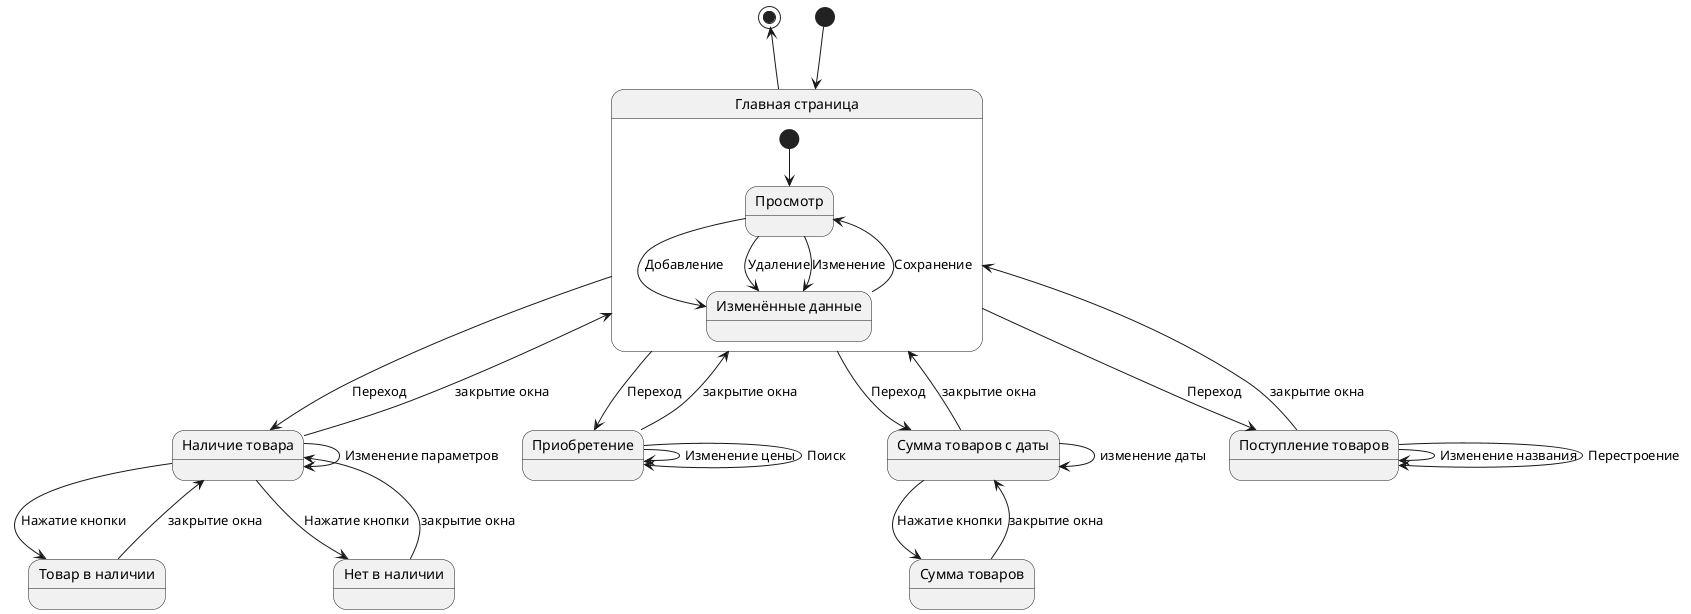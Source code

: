 @startuml


skinparam monochrome true
skinparam shadowing false
skinparam usecaseBackgroundColor transparent

[*] --> Main
Main -up-> [*]

state "Главная страница" as Main {
  state "Просмотр" as  main1
  state "Изменённые данные" as changed

  [*] --> main1
  main1 --> changed : Добавление
  main1 --> changed : Удаление
  main1 --> changed : Изменение
  changed --> main1 : Сохранение
}

state "Наличие товара" as Existence
state "Товар в наличии" as Exists
state "Нет в наличии" as NotExists

Existence --> Existence : Изменение параметров

Existence --> Exists : Нажатие кнопки
Exists --> Existence : закрытие окна

Existence --> NotExists : Нажатие кнопки
NotExists --> Existence : закрытие окна

state "Приобретение" as Purchase
Purchase --> Purchase : Изменение цены
Purchase --> Purchase : Поиск

state "Сумма товаров с даты" as SumDate
state "Сумма товаров" as Sum
SumDate --> SumDate : изменение даты
SumDate --> Sum : Нажатие кнопки
Sum --> SumDate : закрытие окна


state "Поступление товаров" as Graph
Graph --> Graph : Изменение названия
Graph --> Graph : Перестроение

Main --> Existence : Переход
Existence --> Main : закрытие окна

Main --> Purchase : Переход
Purchase --> Main : закрытие окна

Main --> SumDate : Переход
SumDate --> Main : закрытие окна

Main --> Graph : Переход
Graph --> Main : закрытие окна

@enduml
